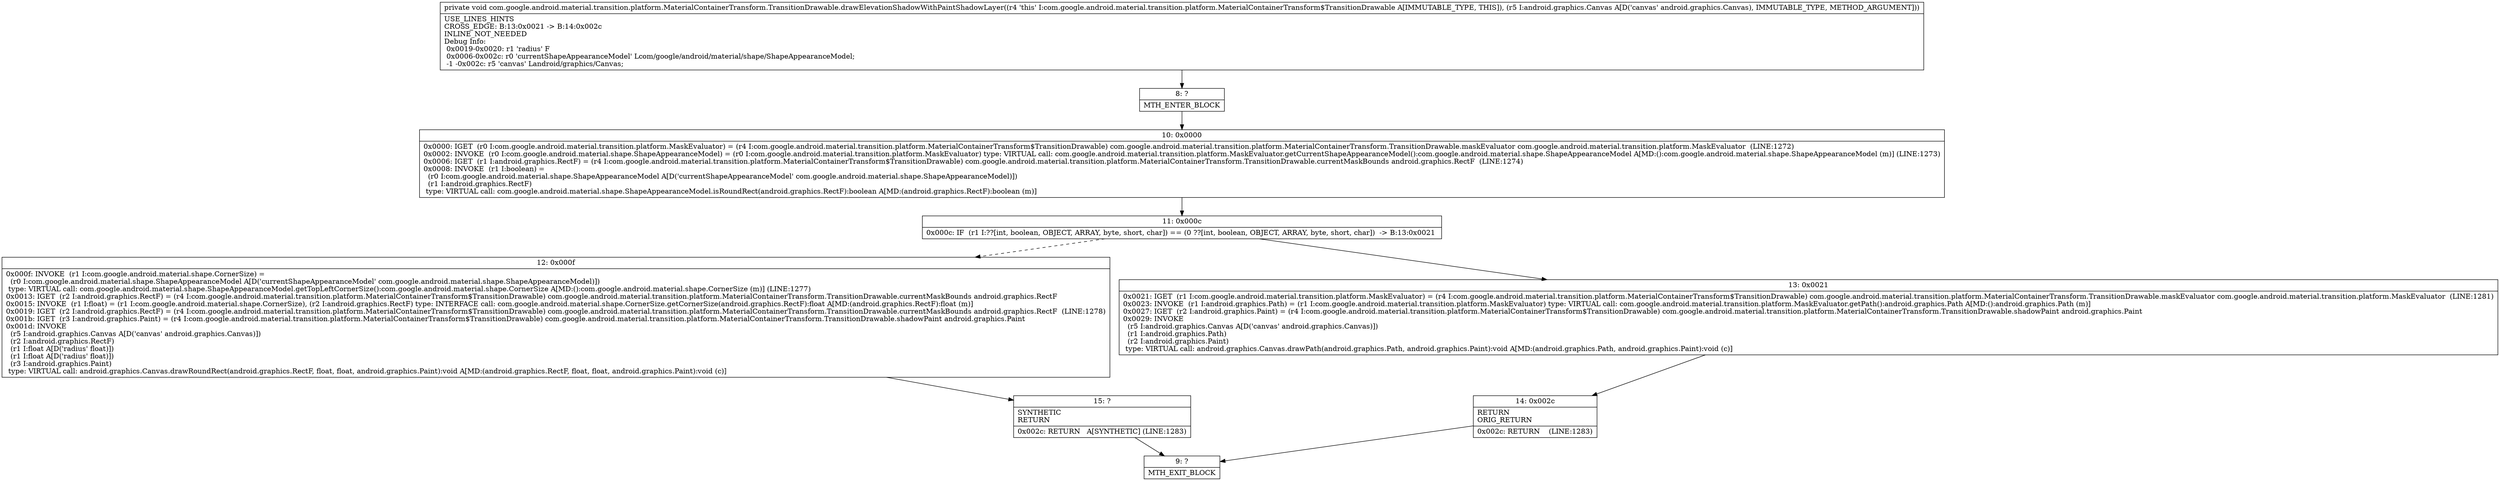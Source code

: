 digraph "CFG forcom.google.android.material.transition.platform.MaterialContainerTransform.TransitionDrawable.drawElevationShadowWithPaintShadowLayer(Landroid\/graphics\/Canvas;)V" {
Node_8 [shape=record,label="{8\:\ ?|MTH_ENTER_BLOCK\l}"];
Node_10 [shape=record,label="{10\:\ 0x0000|0x0000: IGET  (r0 I:com.google.android.material.transition.platform.MaskEvaluator) = (r4 I:com.google.android.material.transition.platform.MaterialContainerTransform$TransitionDrawable) com.google.android.material.transition.platform.MaterialContainerTransform.TransitionDrawable.maskEvaluator com.google.android.material.transition.platform.MaskEvaluator  (LINE:1272)\l0x0002: INVOKE  (r0 I:com.google.android.material.shape.ShapeAppearanceModel) = (r0 I:com.google.android.material.transition.platform.MaskEvaluator) type: VIRTUAL call: com.google.android.material.transition.platform.MaskEvaluator.getCurrentShapeAppearanceModel():com.google.android.material.shape.ShapeAppearanceModel A[MD:():com.google.android.material.shape.ShapeAppearanceModel (m)] (LINE:1273)\l0x0006: IGET  (r1 I:android.graphics.RectF) = (r4 I:com.google.android.material.transition.platform.MaterialContainerTransform$TransitionDrawable) com.google.android.material.transition.platform.MaterialContainerTransform.TransitionDrawable.currentMaskBounds android.graphics.RectF  (LINE:1274)\l0x0008: INVOKE  (r1 I:boolean) = \l  (r0 I:com.google.android.material.shape.ShapeAppearanceModel A[D('currentShapeAppearanceModel' com.google.android.material.shape.ShapeAppearanceModel)])\l  (r1 I:android.graphics.RectF)\l type: VIRTUAL call: com.google.android.material.shape.ShapeAppearanceModel.isRoundRect(android.graphics.RectF):boolean A[MD:(android.graphics.RectF):boolean (m)]\l}"];
Node_11 [shape=record,label="{11\:\ 0x000c|0x000c: IF  (r1 I:??[int, boolean, OBJECT, ARRAY, byte, short, char]) == (0 ??[int, boolean, OBJECT, ARRAY, byte, short, char])  \-\> B:13:0x0021 \l}"];
Node_12 [shape=record,label="{12\:\ 0x000f|0x000f: INVOKE  (r1 I:com.google.android.material.shape.CornerSize) = \l  (r0 I:com.google.android.material.shape.ShapeAppearanceModel A[D('currentShapeAppearanceModel' com.google.android.material.shape.ShapeAppearanceModel)])\l type: VIRTUAL call: com.google.android.material.shape.ShapeAppearanceModel.getTopLeftCornerSize():com.google.android.material.shape.CornerSize A[MD:():com.google.android.material.shape.CornerSize (m)] (LINE:1277)\l0x0013: IGET  (r2 I:android.graphics.RectF) = (r4 I:com.google.android.material.transition.platform.MaterialContainerTransform$TransitionDrawable) com.google.android.material.transition.platform.MaterialContainerTransform.TransitionDrawable.currentMaskBounds android.graphics.RectF \l0x0015: INVOKE  (r1 I:float) = (r1 I:com.google.android.material.shape.CornerSize), (r2 I:android.graphics.RectF) type: INTERFACE call: com.google.android.material.shape.CornerSize.getCornerSize(android.graphics.RectF):float A[MD:(android.graphics.RectF):float (m)]\l0x0019: IGET  (r2 I:android.graphics.RectF) = (r4 I:com.google.android.material.transition.platform.MaterialContainerTransform$TransitionDrawable) com.google.android.material.transition.platform.MaterialContainerTransform.TransitionDrawable.currentMaskBounds android.graphics.RectF  (LINE:1278)\l0x001b: IGET  (r3 I:android.graphics.Paint) = (r4 I:com.google.android.material.transition.platform.MaterialContainerTransform$TransitionDrawable) com.google.android.material.transition.platform.MaterialContainerTransform.TransitionDrawable.shadowPaint android.graphics.Paint \l0x001d: INVOKE  \l  (r5 I:android.graphics.Canvas A[D('canvas' android.graphics.Canvas)])\l  (r2 I:android.graphics.RectF)\l  (r1 I:float A[D('radius' float)])\l  (r1 I:float A[D('radius' float)])\l  (r3 I:android.graphics.Paint)\l type: VIRTUAL call: android.graphics.Canvas.drawRoundRect(android.graphics.RectF, float, float, android.graphics.Paint):void A[MD:(android.graphics.RectF, float, float, android.graphics.Paint):void (c)]\l}"];
Node_15 [shape=record,label="{15\:\ ?|SYNTHETIC\lRETURN\l|0x002c: RETURN   A[SYNTHETIC] (LINE:1283)\l}"];
Node_9 [shape=record,label="{9\:\ ?|MTH_EXIT_BLOCK\l}"];
Node_13 [shape=record,label="{13\:\ 0x0021|0x0021: IGET  (r1 I:com.google.android.material.transition.platform.MaskEvaluator) = (r4 I:com.google.android.material.transition.platform.MaterialContainerTransform$TransitionDrawable) com.google.android.material.transition.platform.MaterialContainerTransform.TransitionDrawable.maskEvaluator com.google.android.material.transition.platform.MaskEvaluator  (LINE:1281)\l0x0023: INVOKE  (r1 I:android.graphics.Path) = (r1 I:com.google.android.material.transition.platform.MaskEvaluator) type: VIRTUAL call: com.google.android.material.transition.platform.MaskEvaluator.getPath():android.graphics.Path A[MD:():android.graphics.Path (m)]\l0x0027: IGET  (r2 I:android.graphics.Paint) = (r4 I:com.google.android.material.transition.platform.MaterialContainerTransform$TransitionDrawable) com.google.android.material.transition.platform.MaterialContainerTransform.TransitionDrawable.shadowPaint android.graphics.Paint \l0x0029: INVOKE  \l  (r5 I:android.graphics.Canvas A[D('canvas' android.graphics.Canvas)])\l  (r1 I:android.graphics.Path)\l  (r2 I:android.graphics.Paint)\l type: VIRTUAL call: android.graphics.Canvas.drawPath(android.graphics.Path, android.graphics.Paint):void A[MD:(android.graphics.Path, android.graphics.Paint):void (c)]\l}"];
Node_14 [shape=record,label="{14\:\ 0x002c|RETURN\lORIG_RETURN\l|0x002c: RETURN    (LINE:1283)\l}"];
MethodNode[shape=record,label="{private void com.google.android.material.transition.platform.MaterialContainerTransform.TransitionDrawable.drawElevationShadowWithPaintShadowLayer((r4 'this' I:com.google.android.material.transition.platform.MaterialContainerTransform$TransitionDrawable A[IMMUTABLE_TYPE, THIS]), (r5 I:android.graphics.Canvas A[D('canvas' android.graphics.Canvas), IMMUTABLE_TYPE, METHOD_ARGUMENT]))  | USE_LINES_HINTS\lCROSS_EDGE: B:13:0x0021 \-\> B:14:0x002c\lINLINE_NOT_NEEDED\lDebug Info:\l  0x0019\-0x0020: r1 'radius' F\l  0x0006\-0x002c: r0 'currentShapeAppearanceModel' Lcom\/google\/android\/material\/shape\/ShapeAppearanceModel;\l  \-1 \-0x002c: r5 'canvas' Landroid\/graphics\/Canvas;\l}"];
MethodNode -> Node_8;Node_8 -> Node_10;
Node_10 -> Node_11;
Node_11 -> Node_12[style=dashed];
Node_11 -> Node_13;
Node_12 -> Node_15;
Node_15 -> Node_9;
Node_13 -> Node_14;
Node_14 -> Node_9;
}

